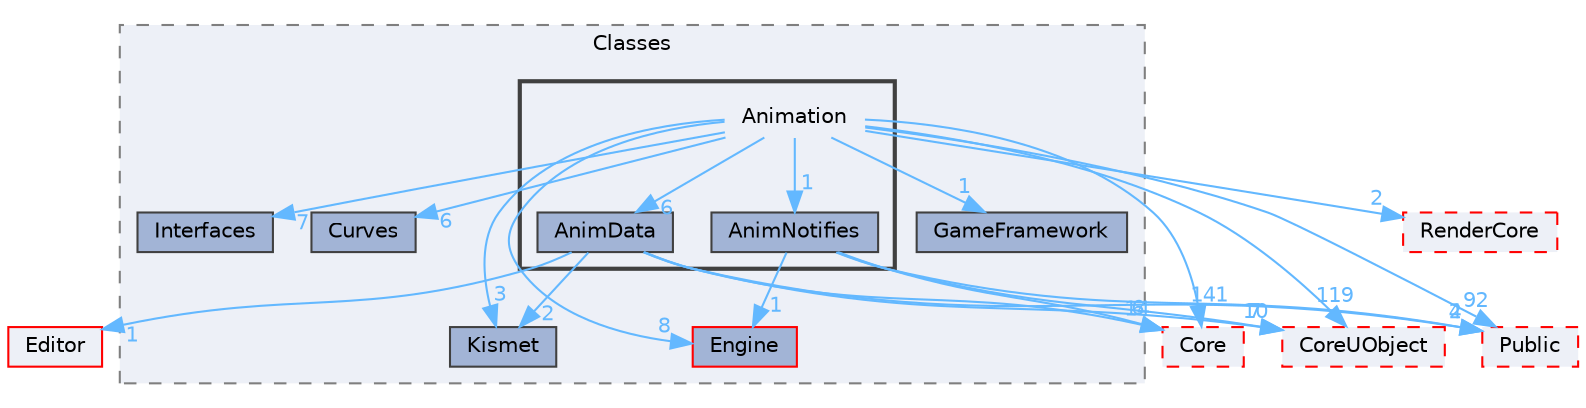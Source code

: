 digraph "Animation"
{
 // INTERACTIVE_SVG=YES
 // LATEX_PDF_SIZE
  bgcolor="transparent";
  edge [fontname=Helvetica,fontsize=10,labelfontname=Helvetica,labelfontsize=10];
  node [fontname=Helvetica,fontsize=10,shape=box,height=0.2,width=0.4];
  compound=true
  subgraph clusterdir_0ed647eebe6ffcaa496d3842b7cec6ce {
    graph [ bgcolor="#edf0f7", pencolor="grey50", label="Classes", fontname=Helvetica,fontsize=10 style="filled,dashed", URL="dir_0ed647eebe6ffcaa496d3842b7cec6ce.html",tooltip=""]
  dir_275ee67e3d4a14e20f43a2d02c6b328e [label="Engine", fillcolor="#a2b4d6", color="red", style="filled", URL="dir_275ee67e3d4a14e20f43a2d02c6b328e.html",tooltip=""];
  dir_2ed3067d9b3f169ba2eba06d4647a8e1 [label="Interfaces", fillcolor="#a2b4d6", color="grey25", style="filled", URL="dir_2ed3067d9b3f169ba2eba06d4647a8e1.html",tooltip=""];
  dir_828ca837b3f6b05671b423fe87de45b4 [label="Curves", fillcolor="#a2b4d6", color="grey25", style="filled", URL="dir_828ca837b3f6b05671b423fe87de45b4.html",tooltip=""];
  dir_c6191ea5e1ad5e0f48baabd113f3bab7 [label="Kismet", fillcolor="#a2b4d6", color="grey25", style="filled", URL="dir_c6191ea5e1ad5e0f48baabd113f3bab7.html",tooltip=""];
  dir_cc939d8e7753f23591e1c275ea054aa8 [label="GameFramework", fillcolor="#a2b4d6", color="grey25", style="filled", URL="dir_cc939d8e7753f23591e1c275ea054aa8.html",tooltip=""];
  subgraph clusterdir_a2d88b44c38f243f7a3ce7b0e2b45dca {
    graph [ bgcolor="#edf0f7", pencolor="grey25", label="", fontname=Helvetica,fontsize=10 style="filled,bold", URL="dir_a2d88b44c38f243f7a3ce7b0e2b45dca.html",tooltip=""]
    dir_a2d88b44c38f243f7a3ce7b0e2b45dca [shape=plaintext, label="Animation"];
  dir_5e39953b7f9f13890228812f2b2c78c6 [label="AnimData", fillcolor="#a2b4d6", color="grey25", style="filled", URL="dir_5e39953b7f9f13890228812f2b2c78c6.html",tooltip=""];
  dir_446c2770b09e03b82f6dca8523c4af31 [label="AnimNotifies", fillcolor="#a2b4d6", color="grey25", style="filled", URL="dir_446c2770b09e03b82f6dca8523c4af31.html",tooltip=""];
  }
  }
  dir_0e6cddcc9caa1238c7f3774224afaa45 [label="Core", fillcolor="#edf0f7", color="red", style="filled,dashed", URL="dir_0e6cddcc9caa1238c7f3774224afaa45.html",tooltip=""];
  dir_1b3e874b84daba3b34ce7cbbd2916bbd [label="RenderCore", fillcolor="#edf0f7", color="red", style="filled,dashed", URL="dir_1b3e874b84daba3b34ce7cbbd2916bbd.html",tooltip=""];
  dir_1d06a51bfc871a6a1823440d0d72725c [label="Public", fillcolor="#edf0f7", color="red", style="filled,dashed", URL="dir_1d06a51bfc871a6a1823440d0d72725c.html",tooltip=""];
  dir_4c499e5e32e2b4479ad7e552df73eeae [label="CoreUObject", fillcolor="#edf0f7", color="red", style="filled,dashed", URL="dir_4c499e5e32e2b4479ad7e552df73eeae.html",tooltip=""];
  dir_b26507eead720464ba2ac6bbc6dcec5f [label="Editor", fillcolor="#edf0f7", color="red", style="filled", URL="dir_b26507eead720464ba2ac6bbc6dcec5f.html",tooltip=""];
  dir_a2d88b44c38f243f7a3ce7b0e2b45dca->dir_0e6cddcc9caa1238c7f3774224afaa45 [headlabel="141", labeldistance=1.5 headhref="dir_000033_000266.html" href="dir_000033_000266.html" color="steelblue1" fontcolor="steelblue1"];
  dir_a2d88b44c38f243f7a3ce7b0e2b45dca->dir_1b3e874b84daba3b34ce7cbbd2916bbd [headlabel="2", labeldistance=1.5 headhref="dir_000033_000959.html" href="dir_000033_000959.html" color="steelblue1" fontcolor="steelblue1"];
  dir_a2d88b44c38f243f7a3ce7b0e2b45dca->dir_1d06a51bfc871a6a1823440d0d72725c [headlabel="92", labeldistance=1.5 headhref="dir_000033_000935.html" href="dir_000033_000935.html" color="steelblue1" fontcolor="steelblue1"];
  dir_a2d88b44c38f243f7a3ce7b0e2b45dca->dir_275ee67e3d4a14e20f43a2d02c6b328e [headlabel="8", labeldistance=1.5 headhref="dir_000033_000367.html" href="dir_000033_000367.html" color="steelblue1" fontcolor="steelblue1"];
  dir_a2d88b44c38f243f7a3ce7b0e2b45dca->dir_2ed3067d9b3f169ba2eba06d4647a8e1 [headlabel="7", labeldistance=1.5 headhref="dir_000033_000506.html" href="dir_000033_000506.html" color="steelblue1" fontcolor="steelblue1"];
  dir_a2d88b44c38f243f7a3ce7b0e2b45dca->dir_446c2770b09e03b82f6dca8523c4af31 [headlabel="1", labeldistance=1.5 headhref="dir_000033_000048.html" href="dir_000033_000048.html" color="steelblue1" fontcolor="steelblue1"];
  dir_a2d88b44c38f243f7a3ce7b0e2b45dca->dir_4c499e5e32e2b4479ad7e552df73eeae [headlabel="119", labeldistance=1.5 headhref="dir_000033_000268.html" href="dir_000033_000268.html" color="steelblue1" fontcolor="steelblue1"];
  dir_a2d88b44c38f243f7a3ce7b0e2b45dca->dir_5e39953b7f9f13890228812f2b2c78c6 [headlabel="6", labeldistance=1.5 headhref="dir_000033_000039.html" href="dir_000033_000039.html" color="steelblue1" fontcolor="steelblue1"];
  dir_a2d88b44c38f243f7a3ce7b0e2b45dca->dir_828ca837b3f6b05671b423fe87de45b4 [headlabel="6", labeldistance=1.5 headhref="dir_000033_000275.html" href="dir_000033_000275.html" color="steelblue1" fontcolor="steelblue1"];
  dir_a2d88b44c38f243f7a3ce7b0e2b45dca->dir_c6191ea5e1ad5e0f48baabd113f3bab7 [headlabel="3", labeldistance=1.5 headhref="dir_000033_000548.html" href="dir_000033_000548.html" color="steelblue1" fontcolor="steelblue1"];
  dir_a2d88b44c38f243f7a3ce7b0e2b45dca->dir_cc939d8e7753f23591e1c275ea054aa8 [headlabel="1", labeldistance=1.5 headhref="dir_000033_000419.html" href="dir_000033_000419.html" color="steelblue1" fontcolor="steelblue1"];
  dir_5e39953b7f9f13890228812f2b2c78c6->dir_0e6cddcc9caa1238c7f3774224afaa45 [headlabel="14", labeldistance=1.5 headhref="dir_000039_000266.html" href="dir_000039_000266.html" color="steelblue1" fontcolor="steelblue1"];
  dir_5e39953b7f9f13890228812f2b2c78c6->dir_1d06a51bfc871a6a1823440d0d72725c [headlabel="4", labeldistance=1.5 headhref="dir_000039_000935.html" href="dir_000039_000935.html" color="steelblue1" fontcolor="steelblue1"];
  dir_5e39953b7f9f13890228812f2b2c78c6->dir_4c499e5e32e2b4479ad7e552df73eeae [headlabel="7", labeldistance=1.5 headhref="dir_000039_000268.html" href="dir_000039_000268.html" color="steelblue1" fontcolor="steelblue1"];
  dir_5e39953b7f9f13890228812f2b2c78c6->dir_b26507eead720464ba2ac6bbc6dcec5f [headlabel="1", labeldistance=1.5 headhref="dir_000039_000357.html" href="dir_000039_000357.html" color="steelblue1" fontcolor="steelblue1"];
  dir_5e39953b7f9f13890228812f2b2c78c6->dir_c6191ea5e1ad5e0f48baabd113f3bab7 [headlabel="2", labeldistance=1.5 headhref="dir_000039_000548.html" href="dir_000039_000548.html" color="steelblue1" fontcolor="steelblue1"];
  dir_446c2770b09e03b82f6dca8523c4af31->dir_0e6cddcc9caa1238c7f3774224afaa45 [headlabel="6", labeldistance=1.5 headhref="dir_000048_000266.html" href="dir_000048_000266.html" color="steelblue1" fontcolor="steelblue1"];
  dir_446c2770b09e03b82f6dca8523c4af31->dir_1d06a51bfc871a6a1823440d0d72725c [headlabel="2", labeldistance=1.5 headhref="dir_000048_000935.html" href="dir_000048_000935.html" color="steelblue1" fontcolor="steelblue1"];
  dir_446c2770b09e03b82f6dca8523c4af31->dir_275ee67e3d4a14e20f43a2d02c6b328e [headlabel="1", labeldistance=1.5 headhref="dir_000048_000367.html" href="dir_000048_000367.html" color="steelblue1" fontcolor="steelblue1"];
  dir_446c2770b09e03b82f6dca8523c4af31->dir_4c499e5e32e2b4479ad7e552df73eeae [headlabel="10", labeldistance=1.5 headhref="dir_000048_000268.html" href="dir_000048_000268.html" color="steelblue1" fontcolor="steelblue1"];
}
